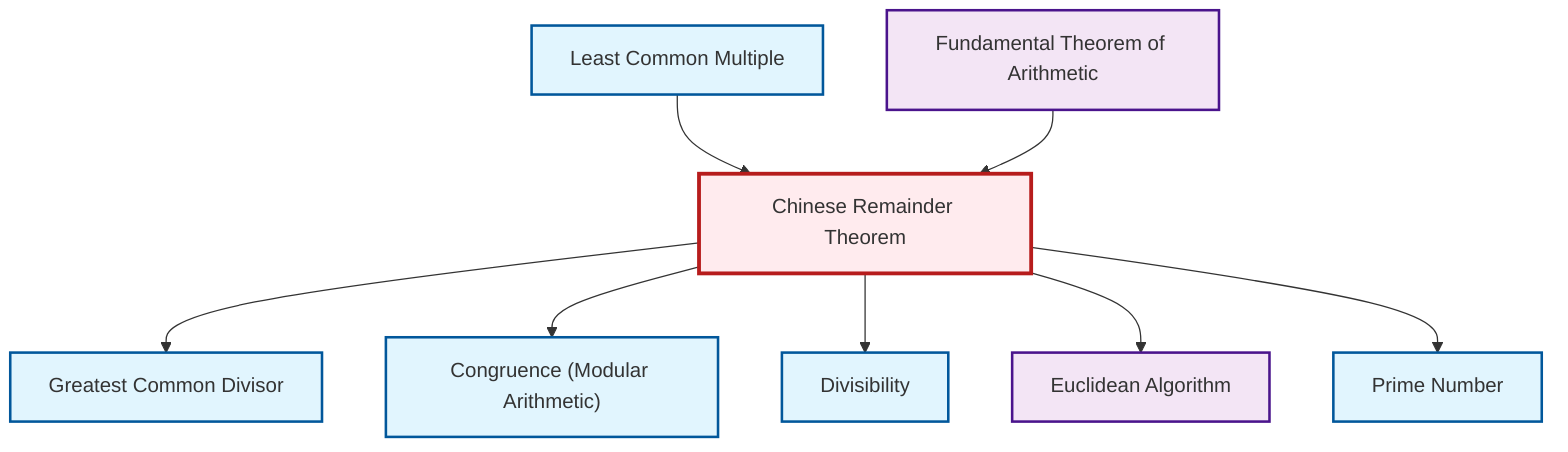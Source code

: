 graph TD
    classDef definition fill:#e1f5fe,stroke:#01579b,stroke-width:2px
    classDef theorem fill:#f3e5f5,stroke:#4a148c,stroke-width:2px
    classDef axiom fill:#fff3e0,stroke:#e65100,stroke-width:2px
    classDef example fill:#e8f5e9,stroke:#1b5e20,stroke-width:2px
    classDef current fill:#ffebee,stroke:#b71c1c,stroke-width:3px
    def-congruence["Congruence (Modular Arithmetic)"]:::definition
    def-divisibility["Divisibility"]:::definition
    def-gcd["Greatest Common Divisor"]:::definition
    def-lcm["Least Common Multiple"]:::definition
    def-prime["Prime Number"]:::definition
    thm-fundamental-arithmetic["Fundamental Theorem of Arithmetic"]:::theorem
    thm-chinese-remainder["Chinese Remainder Theorem"]:::theorem
    thm-euclidean-algorithm["Euclidean Algorithm"]:::theorem
    thm-chinese-remainder --> def-gcd
    thm-chinese-remainder --> def-congruence
    thm-chinese-remainder --> def-divisibility
    def-lcm --> thm-chinese-remainder
    thm-fundamental-arithmetic --> thm-chinese-remainder
    thm-chinese-remainder --> thm-euclidean-algorithm
    thm-chinese-remainder --> def-prime
    class thm-chinese-remainder current